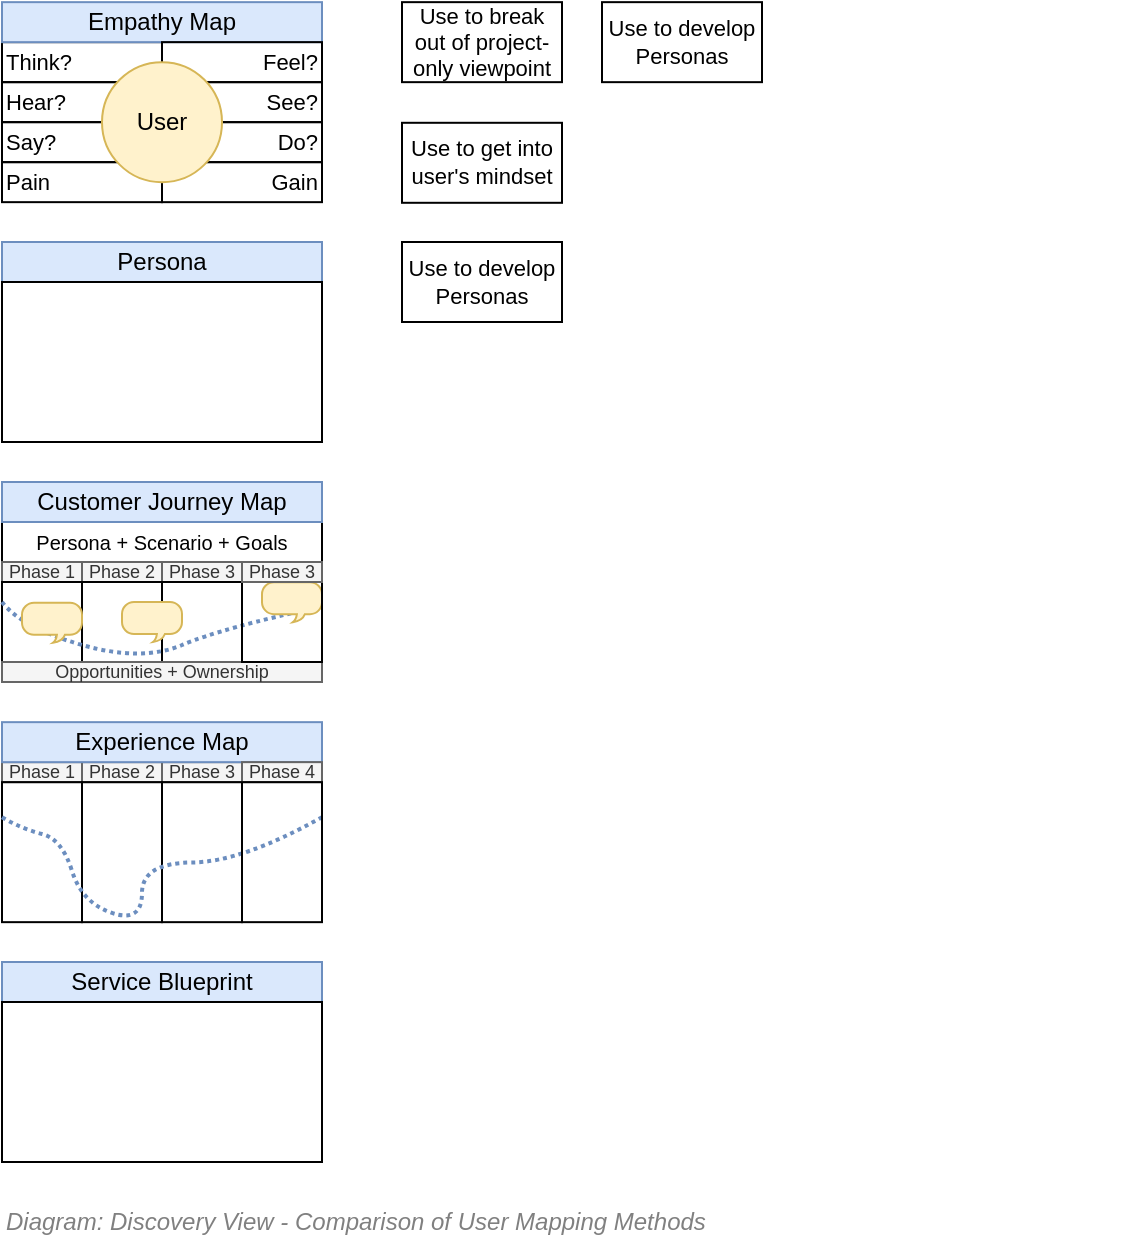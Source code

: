 <mxfile version="17.5.0" type="google"><diagram id="-LjZt-jAcabKga63GzdV" name="Comparison of User Mapping Methods"><mxGraphModel grid="1" page="1" gridSize="10" guides="1" tooltips="1" connect="1" arrows="1" fold="1" pageScale="1" pageWidth="827" pageHeight="1169" math="0" shadow="0"><root><mxCell id="mjS3clsp2SCzo04X0w9H-0"/><mxCell id="mjS3clsp2SCzo04X0w9H-1" parent="mjS3clsp2SCzo04X0w9H-0"/><mxCell id="mjS3clsp2SCzo04X0w9H-2" value="&lt;font style=&quot;font-size: 12px&quot;&gt;Diagram: Discovery View - Comparison of User Mapping Methods&lt;/font&gt;" style="text;strokeColor=none;fillColor=none;html=1;fontSize=12;fontStyle=2;verticalAlign=middle;align=left;shadow=0;glass=0;comic=0;opacity=30;fontColor=#808080;" vertex="1" parent="mjS3clsp2SCzo04X0w9H-1"><mxGeometry x="120" y="800" width="560" height="20" as="geometry"/></mxCell><mxCell id="mjS3clsp2SCzo04X0w9H-3" value="Phase 1" style="rounded=0;whiteSpace=wrap;html=1;strokeWidth=1;fillColor=#f5f5f5;fontSize=9;align=center;strokeColor=#666666;fontColor=#333333;" vertex="1" parent="mjS3clsp2SCzo04X0w9H-1"><mxGeometry x="120" y="580.08" width="40" height="10" as="geometry"/></mxCell><mxCell id="mjS3clsp2SCzo04X0w9H-4" value="Phase 2" style="rounded=0;whiteSpace=wrap;html=1;strokeWidth=1;fillColor=#f5f5f5;fontSize=9;align=center;strokeColor=#666666;fontColor=#333333;" vertex="1" parent="mjS3clsp2SCzo04X0w9H-1"><mxGeometry x="160" y="580.08" width="40" height="10" as="geometry"/></mxCell><mxCell id="mjS3clsp2SCzo04X0w9H-5" value="Phase 3" style="rounded=0;whiteSpace=wrap;html=1;strokeWidth=1;fillColor=#f5f5f5;fontSize=9;align=center;strokeColor=#666666;fontColor=#333333;" vertex="1" parent="mjS3clsp2SCzo04X0w9H-1"><mxGeometry x="200" y="580.08" width="40" height="10" as="geometry"/></mxCell><mxCell id="mjS3clsp2SCzo04X0w9H-6" value="" style="rounded=0;whiteSpace=wrap;html=1;strokeWidth=1;fillColor=none;fontSize=12;align=center;" vertex="1" parent="mjS3clsp2SCzo04X0w9H-1"><mxGeometry x="120" y="590.08" width="40" height="70" as="geometry"/></mxCell><mxCell id="mjS3clsp2SCzo04X0w9H-7" value="" style="rounded=0;whiteSpace=wrap;html=1;strokeWidth=1;fillColor=none;fontSize=12;align=center;" vertex="1" parent="mjS3clsp2SCzo04X0w9H-1"><mxGeometry x="160" y="590.08" width="40" height="70" as="geometry"/></mxCell><mxCell id="mjS3clsp2SCzo04X0w9H-8" value="" style="rounded=0;whiteSpace=wrap;html=1;strokeWidth=1;fillColor=none;fontSize=12;align=center;" vertex="1" parent="mjS3clsp2SCzo04X0w9H-1"><mxGeometry x="200" y="590.08" width="40" height="70" as="geometry"/></mxCell><mxCell id="mjS3clsp2SCzo04X0w9H-9" value="" style="endArrow=none;dashed=1;html=1;fontSize=12;entryX=1;entryY=0.25;entryDx=0;entryDy=0;exitX=0;exitY=0.25;exitDx=0;exitDy=0;curved=1;strokeWidth=2;fillColor=#dae8fc;strokeColor=#6c8ebf;dashPattern=1 1;" edge="1" parent="mjS3clsp2SCzo04X0w9H-1" source="mjS3clsp2SCzo04X0w9H-6" target="mjS3clsp2SCzo04X0w9H-43"><mxGeometry width="50" height="50" relative="1" as="geometry"><mxPoint x="-190" y="740.48" as="sourcePoint"/><mxPoint x="-140" y="690.48" as="targetPoint"/><Array as="points"><mxPoint x="130" y="613.48"/><mxPoint x="150" y="618.48"/><mxPoint x="160" y="650.48"/><mxPoint x="190" y="660.48"/><mxPoint x="190" y="630.48"/><mxPoint x="240" y="630"/></Array></mxGeometry></mxCell><mxCell id="mjS3clsp2SCzo04X0w9H-10" value="Experience Map" style="rounded=0;whiteSpace=wrap;html=1;strokeWidth=1;fillColor=#dae8fc;fontSize=12;align=center;strokeColor=#6c8ebf;" vertex="1" parent="mjS3clsp2SCzo04X0w9H-1"><mxGeometry x="120" y="560.08" width="160" height="20" as="geometry"/></mxCell><mxCell id="mjS3clsp2SCzo04X0w9H-11" value="Persona + Scenario + Goals" style="rounded=0;whiteSpace=wrap;html=1;strokeWidth=1;fillColor=none;fontSize=10;align=center;" vertex="1" parent="mjS3clsp2SCzo04X0w9H-1"><mxGeometry x="120" y="460" width="160" height="20" as="geometry"/></mxCell><mxCell id="mjS3clsp2SCzo04X0w9H-12" value="Phase 1" style="rounded=0;whiteSpace=wrap;html=1;strokeWidth=1;fillColor=#f5f5f5;fontSize=9;align=center;strokeColor=#666666;fontColor=#333333;" vertex="1" parent="mjS3clsp2SCzo04X0w9H-1"><mxGeometry x="120" y="480" width="40" height="10" as="geometry"/></mxCell><mxCell id="mjS3clsp2SCzo04X0w9H-13" value="Phase 2" style="rounded=0;whiteSpace=wrap;html=1;strokeWidth=1;fillColor=#f5f5f5;fontSize=9;align=center;strokeColor=#666666;fontColor=#333333;" vertex="1" parent="mjS3clsp2SCzo04X0w9H-1"><mxGeometry x="160" y="480" width="40" height="10" as="geometry"/></mxCell><mxCell id="mjS3clsp2SCzo04X0w9H-14" value="Phase 3" style="rounded=0;whiteSpace=wrap;html=1;strokeWidth=1;fillColor=#f5f5f5;fontSize=9;align=center;strokeColor=#666666;fontColor=#333333;" vertex="1" parent="mjS3clsp2SCzo04X0w9H-1"><mxGeometry x="200" y="480" width="40" height="10" as="geometry"/></mxCell><mxCell id="mjS3clsp2SCzo04X0w9H-15" value="" style="rounded=0;whiteSpace=wrap;html=1;strokeWidth=1;fillColor=none;fontSize=12;align=center;" vertex="1" parent="mjS3clsp2SCzo04X0w9H-1"><mxGeometry x="120" y="490" width="40" height="40" as="geometry"/></mxCell><mxCell id="mjS3clsp2SCzo04X0w9H-16" value="" style="rounded=0;whiteSpace=wrap;html=1;strokeWidth=1;fillColor=none;fontSize=12;align=center;" vertex="1" parent="mjS3clsp2SCzo04X0w9H-1"><mxGeometry x="160" y="490" width="40" height="40" as="geometry"/></mxCell><mxCell id="mjS3clsp2SCzo04X0w9H-17" value="" style="rounded=0;whiteSpace=wrap;html=1;strokeWidth=1;fillColor=none;fontSize=12;align=center;" vertex="1" parent="mjS3clsp2SCzo04X0w9H-1"><mxGeometry x="200" y="490" width="40" height="40" as="geometry"/></mxCell><mxCell id="mjS3clsp2SCzo04X0w9H-18" value="" style="endArrow=none;dashed=1;html=1;fontSize=12;entryX=1.028;entryY=0.299;entryDx=0;entryDy=0;exitX=0;exitY=0.25;exitDx=0;exitDy=0;curved=1;fillColor=#dae8fc;strokeColor=#6c8ebf;strokeWidth=2;dashPattern=1 1;entryPerimeter=0;" edge="1" parent="mjS3clsp2SCzo04X0w9H-1" source="mjS3clsp2SCzo04X0w9H-15" target="mjS3clsp2SCzo04X0w9H-40"><mxGeometry width="50" height="50" relative="1" as="geometry"><mxPoint x="-190" y="640" as="sourcePoint"/><mxPoint x="-140" y="590" as="targetPoint"/><Array as="points"><mxPoint x="130" y="513"/><mxPoint x="190" y="530"/><mxPoint x="230" y="513"/></Array></mxGeometry></mxCell><mxCell id="mjS3clsp2SCzo04X0w9H-19" value="" style="whiteSpace=wrap;html=1;shape=mxgraph.basic.roundRectCallout;dx=19.45;dy=4;size=6;boundedLbl=1;strokeWidth=1;fillColor=#fff2cc;fontSize=12;align=center;strokeColor=#d6b656;" vertex="1" parent="mjS3clsp2SCzo04X0w9H-1"><mxGeometry x="130" y="500.4" width="30" height="20" as="geometry"/></mxCell><mxCell id="mjS3clsp2SCzo04X0w9H-20" value="" style="whiteSpace=wrap;html=1;shape=mxgraph.basic.roundRectCallout;dx=19.45;dy=4;size=6;boundedLbl=1;strokeWidth=1;fillColor=#fff2cc;fontSize=12;align=center;strokeColor=#d6b656;" vertex="1" parent="mjS3clsp2SCzo04X0w9H-1"><mxGeometry x="180" y="500" width="30" height="20" as="geometry"/></mxCell><mxCell id="mjS3clsp2SCzo04X0w9H-21" value="" style="whiteSpace=wrap;html=1;shape=mxgraph.basic.roundRectCallout;dx=19.45;dy=4;size=6;boundedLbl=1;strokeWidth=1;fillColor=#fff2cc;fontSize=12;align=center;strokeColor=#d6b656;" vertex="1" parent="mjS3clsp2SCzo04X0w9H-1"><mxGeometry x="250" y="490.08" width="30" height="20" as="geometry"/></mxCell><mxCell id="mjS3clsp2SCzo04X0w9H-22" value="Customer Journey Map" style="rounded=0;whiteSpace=wrap;html=1;strokeWidth=1;fillColor=#dae8fc;fontSize=12;align=center;strokeColor=#6c8ebf;" vertex="1" parent="mjS3clsp2SCzo04X0w9H-1"><mxGeometry x="120" y="440" width="160" height="20" as="geometry"/></mxCell><mxCell id="mjS3clsp2SCzo04X0w9H-23" value="Opportunities + Ownership" style="rounded=0;whiteSpace=wrap;html=1;strokeWidth=1;fillColor=#f5f5f5;fontSize=9;align=center;strokeColor=#666666;fontColor=#333333;" vertex="1" parent="mjS3clsp2SCzo04X0w9H-1"><mxGeometry x="120" y="530" width="160" height="10" as="geometry"/></mxCell><mxCell id="mjS3clsp2SCzo04X0w9H-24" value="Service Blueprint" style="rounded=0;whiteSpace=wrap;html=1;strokeWidth=1;fillColor=#dae8fc;fontSize=12;align=center;strokeColor=#6c8ebf;" vertex="1" parent="mjS3clsp2SCzo04X0w9H-1"><mxGeometry x="120" y="680" width="160" height="20" as="geometry"/></mxCell><mxCell id="mjS3clsp2SCzo04X0w9H-25" value="" style="rounded=0;whiteSpace=wrap;html=1;strokeWidth=1;fillColor=none;fontSize=9;align=center;" vertex="1" parent="mjS3clsp2SCzo04X0w9H-1"><mxGeometry x="120" y="700" width="160" height="80" as="geometry"/></mxCell><mxCell id="mjS3clsp2SCzo04X0w9H-26" value="Use to break out of project- only viewpoint" style="rounded=0;whiteSpace=wrap;html=1;strokeWidth=1;fillColor=none;fontSize=11;align=center;" vertex="1" parent="mjS3clsp2SCzo04X0w9H-1"><mxGeometry x="320" y="200.08" width="80" height="40" as="geometry"/></mxCell><mxCell id="mjS3clsp2SCzo04X0w9H-27" value="Use to get into user's mindset" style="rounded=0;whiteSpace=wrap;html=1;strokeWidth=1;fillColor=none;fontSize=11;align=center;" vertex="1" parent="mjS3clsp2SCzo04X0w9H-1"><mxGeometry x="320" y="260.4" width="80" height="40" as="geometry"/></mxCell><mxCell id="mjS3clsp2SCzo04X0w9H-28" value="Use to develop Personas" style="rounded=0;whiteSpace=wrap;html=1;strokeWidth=1;fillColor=none;fontSize=11;align=center;" vertex="1" parent="mjS3clsp2SCzo04X0w9H-1"><mxGeometry x="420" y="200.08" width="80" height="40" as="geometry"/></mxCell><mxCell id="mjS3clsp2SCzo04X0w9H-29" value="" style="group" vertex="1" connectable="0" parent="mjS3clsp2SCzo04X0w9H-1"><mxGeometry x="120" y="200.08" width="160" height="100.32" as="geometry"/></mxCell><mxCell id="mjS3clsp2SCzo04X0w9H-30" value="Think?" style="rounded=0;whiteSpace=wrap;html=1;strokeWidth=1;fillColor=none;fontSize=11;align=left;" vertex="1" parent="mjS3clsp2SCzo04X0w9H-29"><mxGeometry y="20" width="80" height="20" as="geometry"/></mxCell><mxCell id="mjS3clsp2SCzo04X0w9H-31" value="&lt;div&gt;&lt;span&gt;Gain&lt;/span&gt;&lt;/div&gt;" style="rounded=0;whiteSpace=wrap;html=1;strokeWidth=1;fillColor=none;fontSize=11;align=right;" vertex="1" parent="mjS3clsp2SCzo04X0w9H-29"><mxGeometry x="80" y="80" width="80" height="20" as="geometry"/></mxCell><mxCell id="mjS3clsp2SCzo04X0w9H-32" value="Empathy Map" style="rounded=0;whiteSpace=wrap;html=1;strokeWidth=1;fillColor=#dae8fc;fontSize=12;align=center;strokeColor=#6c8ebf;" vertex="1" parent="mjS3clsp2SCzo04X0w9H-29"><mxGeometry width="160" height="20" as="geometry"/></mxCell><mxCell id="mjS3clsp2SCzo04X0w9H-33" value="Pain" style="rounded=0;whiteSpace=wrap;html=1;strokeWidth=1;fillColor=none;fontSize=11;align=left;" vertex="1" parent="mjS3clsp2SCzo04X0w9H-29"><mxGeometry y="80" width="80" height="20" as="geometry"/></mxCell><mxCell id="mjS3clsp2SCzo04X0w9H-34" value="Feel?" style="rounded=0;whiteSpace=wrap;html=1;strokeWidth=1;fillColor=none;fontSize=11;align=right;" vertex="1" parent="mjS3clsp2SCzo04X0w9H-29"><mxGeometry x="80" y="20" width="80" height="20" as="geometry"/></mxCell><mxCell id="mjS3clsp2SCzo04X0w9H-35" value="Hear?" style="rounded=0;whiteSpace=wrap;html=1;strokeWidth=1;fillColor=none;fontSize=11;align=left;" vertex="1" parent="mjS3clsp2SCzo04X0w9H-29"><mxGeometry y="40" width="80" height="20" as="geometry"/></mxCell><mxCell id="mjS3clsp2SCzo04X0w9H-36" value="See?" style="rounded=0;whiteSpace=wrap;html=1;strokeWidth=1;fillColor=none;fontSize=11;align=right;" vertex="1" parent="mjS3clsp2SCzo04X0w9H-29"><mxGeometry x="80" y="40" width="80" height="20" as="geometry"/></mxCell><mxCell id="mjS3clsp2SCzo04X0w9H-37" value="Say?" style="rounded=0;whiteSpace=wrap;html=1;strokeWidth=1;fillColor=none;fontSize=11;align=left;" vertex="1" parent="mjS3clsp2SCzo04X0w9H-29"><mxGeometry y="60" width="80" height="20" as="geometry"/></mxCell><mxCell id="mjS3clsp2SCzo04X0w9H-38" value="Do?" style="rounded=0;whiteSpace=wrap;html=1;strokeWidth=1;fillColor=none;fontSize=11;align=right;" vertex="1" parent="mjS3clsp2SCzo04X0w9H-29"><mxGeometry x="80" y="60" width="80" height="20" as="geometry"/></mxCell><mxCell id="mjS3clsp2SCzo04X0w9H-39" value="User" style="ellipse;whiteSpace=wrap;html=1;aspect=fixed;strokeWidth=1;fontSize=12;fillColor=#fff2cc;strokeColor=#d6b656;" vertex="1" parent="mjS3clsp2SCzo04X0w9H-29"><mxGeometry x="50" y="30" width="60" height="60" as="geometry"/></mxCell><mxCell id="mjS3clsp2SCzo04X0w9H-40" value="" style="rounded=0;whiteSpace=wrap;html=1;strokeWidth=1;fillColor=none;fontSize=12;align=center;" vertex="1" parent="mjS3clsp2SCzo04X0w9H-1"><mxGeometry x="240" y="490" width="40" height="40" as="geometry"/></mxCell><mxCell id="mjS3clsp2SCzo04X0w9H-41" value="Phase 3" style="rounded=0;whiteSpace=wrap;html=1;strokeWidth=1;fillColor=#f5f5f5;fontSize=9;align=center;strokeColor=#666666;fontColor=#333333;" vertex="1" parent="mjS3clsp2SCzo04X0w9H-1"><mxGeometry x="240" y="480" width="40" height="10" as="geometry"/></mxCell><mxCell id="mjS3clsp2SCzo04X0w9H-42" value="Phase 4" style="rounded=0;whiteSpace=wrap;html=1;strokeWidth=1;fillColor=#f5f5f5;fontSize=9;align=center;strokeColor=#666666;fontColor=#333333;" vertex="1" parent="mjS3clsp2SCzo04X0w9H-1"><mxGeometry x="240" y="580.08" width="40" height="10" as="geometry"/></mxCell><mxCell id="mjS3clsp2SCzo04X0w9H-43" value="" style="rounded=0;whiteSpace=wrap;html=1;strokeWidth=1;fillColor=none;fontSize=12;align=center;" vertex="1" parent="mjS3clsp2SCzo04X0w9H-1"><mxGeometry x="240" y="590.08" width="40" height="70" as="geometry"/></mxCell><mxCell id="mjS3clsp2SCzo04X0w9H-44" value="Persona" style="rounded=0;whiteSpace=wrap;html=1;strokeWidth=1;fillColor=#dae8fc;fontSize=12;align=center;strokeColor=#6c8ebf;" vertex="1" parent="mjS3clsp2SCzo04X0w9H-1"><mxGeometry x="120" y="320" width="160" height="20" as="geometry"/></mxCell><mxCell id="mjS3clsp2SCzo04X0w9H-45" value="" style="rounded=0;whiteSpace=wrap;html=1;strokeWidth=1;fillColor=none;fontSize=9;align=center;" vertex="1" parent="mjS3clsp2SCzo04X0w9H-1"><mxGeometry x="120" y="340" width="160" height="80" as="geometry"/></mxCell><mxCell id="mjS3clsp2SCzo04X0w9H-46" value="Use to develop Personas" style="rounded=0;whiteSpace=wrap;html=1;strokeWidth=1;fillColor=none;fontSize=11;align=center;" vertex="1" parent="mjS3clsp2SCzo04X0w9H-1"><mxGeometry x="320" y="320.0" width="80" height="40" as="geometry"/></mxCell></root></mxGraphModel></diagram></mxfile>